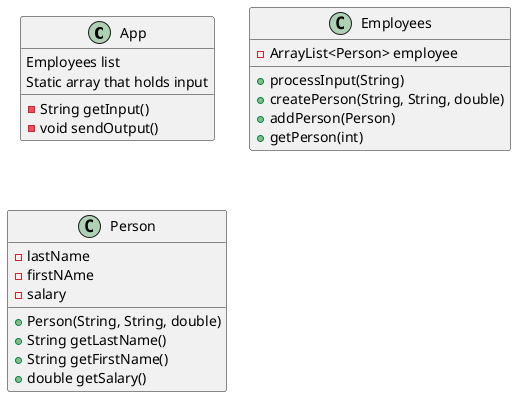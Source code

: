 @startuml
'https://plantuml.com/class-diagram

class App {
    Employees list
    Static array that holds input

    - String getInput()
    - void sendOutput()
}

class Employees {
    -ArrayList<Person> employee

    + processInput(String)
    + createPerson(String, String, double)
    + addPerson(Person)
    + getPerson(int)
}

class Person {
    - lastName
    - firstNAme
    - salary

    + Person(String, String, double)
    + String getLastName()
    + String getFirstName()
    + double getSalary()
}

@enduml